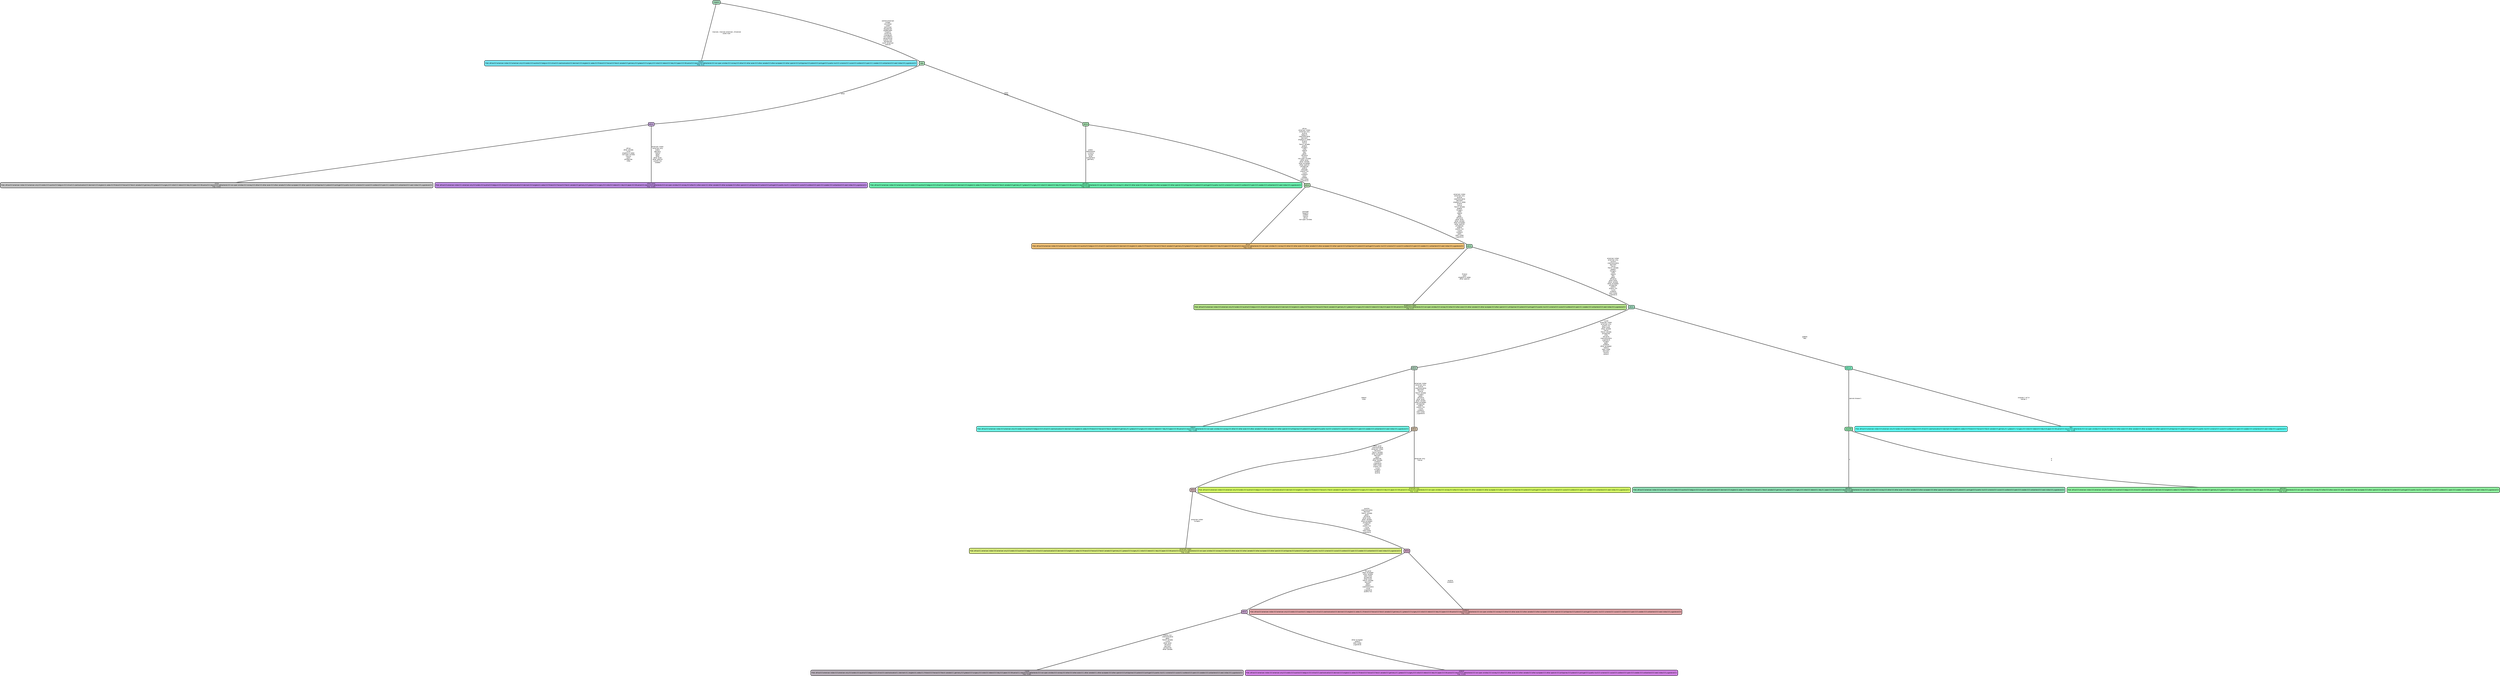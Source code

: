 graph Tree {
node [shape=box, style="filled, rounded",color="black",penwidth="3",fontcolor="black",                 fontname=helvetica] ;
graph [ranksep="0 equally", splines=straight,                 bgcolor=transparent, dpi=200] ;
edge [fontname=helvetica, color=black] ;
0 [label="mexico
Prob: africa:0.0 american indian:0.0 american only:0.0 arabic:0.0 austria:0.0 belgium:0.0 china:0.0 czechoslovakia:0.0 denmark:0.0 england & wales:0.0 finland:0.0 france:0.0 french canada:0.0 germany:0.0 greece:0.0 hungary:0.0 india:0.0 ireland:0.0 italy:0.0 japan:0.0 lithuania:0.0 mexico:0.8 netherlands:0.0 non-span windies:0.0 norway:0.0 other:0.0 other asian:0.0 other canada:0.0 other european:0.0 other spanish:0.0 philippines:0.0 poland:0.0 portugal:0.0 puerto rico:0.0 rumania:0.0 russia:0.0 scotland:0.0 spain:0.1 sweden:0.0 switzerland:0.0 west indies:0.0 yugoslavia:0.0
Frac: 0.11", fillcolor="#70deeb"] ;
1 [label="hispanic", fillcolor="#99d1af"] ;
2 [label="china
Prob: africa:0.0 american indian:0.0 american only:0.0 arabic:0.0 austria:0.0 belgium:0.0 china:0.3 czechoslovakia:0.0 denmark:0.0 england & wales:0.0 finland:0.0 france:0.0 french canada:0.0 germany:0.0 greece:0.0 hungary:0.0 india:0.3 ireland:0.0 italy:0.0 japan:0.0 lithuania:0.0 mexico:0.0 netherlands:0.0 non-span windies:0.0 norway:0.0 other:0.0 other asian:0.0 other canada:0.0 other european:0.0 other spanish:0.0 philippines:0.2 poland:0.0 portugal:0.0 puerto rico:0.0 rumania:0.0 russia:0.0 scotland:0.0 spain:0.1 sweden:0.0 switzerland:0.0 west indies:0.0 yugoslavia:0.0
Frac: 0.032", fillcolor="#c1c1c1"] ;
3 [label="ethnic", fillcolor="#ba9ed0"] ;
4 [label="other asian
Prob: africa:0.0 american indian:0.1 american only:0.0 arabic:0.0 austria:0.0 belgium:0.0 china:0.0 czechoslovakia:0.0 denmark:0.0 england & wales:0.0 finland:0.0 france:0.0 french canada:0.0 germany:0.0 greece:0.0 hungary:0.0 india:0.0 ireland:0.1 italy:0.0 japan:0.0 lithuania:0.0 mexico:0.0 netherlands:0.0 non-span windies:0.0 norway:0.0 other:0.1 other asian:0.2 other canada:0.0 other european:0.0 other spanish:0.2 philippines:0.0 poland:0.0 portugal:0.0 puerto rico:0.1 rumania:0.0 russia:0.0 scotland:0.0 spain:0.0 sweden:0.0 switzerland:0.0 west indies:0.0 yugoslavia:0.0
Frac: 0.043", fillcolor="#b685db"] ;
5 [label="race", fillcolor="#9ed0a8"] ;
6 [label="germany
Prob: africa:0.0 american indian:0.0 american only:0.0 arabic:0.0 austria:0.0 belgium:0.0 china:0.0 czechoslovakia:0.0 denmark:0.0 england & wales:0.0 finland:0.0 france:0.0 french canada:0.0 germany:0.7 greece:0.0 hungary:0.0 india:0.0 ireland:0.0 italy:0.0 japan:0.0 lithuania:0.0 mexico:0.0 netherlands:0.0 non-span windies:0.0 norway:0.1 other:0.0 other asian:0.0 other canada:0.0 other european:0.0 other spanish:0.0 philippines:0.0 poland:0.0 portugal:0.0 puerto rico:0.0 rumania:0.0 russia:0.0 scotland:0.0 spain:0.0 sweden:0.0 switzerland:0.0 west indies:0.0 yugoslavia:0.0
Frac: 0.149", fillcolor="#64e7a7"] ;
7 [label="ethnic", fillcolor="#9bd4a4"] ;
8 [label="africa
Prob: africa:0.8 american indian:0.0 american only:0.0 arabic:0.0 austria:0.0 belgium:0.0 china:0.0 czechoslovakia:0.0 denmark:0.0 england & wales:0.0 finland:0.0 france:0.0 french canada:0.0 germany:0.0 greece:0.0 hungary:0.0 india:0.0 ireland:0.0 italy:0.0 japan:0.0 lithuania:0.0 mexico:0.0 netherlands:0.0 non-span windies:0.1 norway:0.0 other:0.0 other asian:0.0 other canada:0.0 other european:0.0 other spanish:0.0 philippines:0.0 poland:0.0 portugal:0.0 puerto rico:0.0 rumania:0.0 russia:0.0 scotland:0.0 spain:0.0 sweden:0.1 switzerland:0.0 west indies:0.0 yugoslavia:0.0
Frac: 0.101", fillcolor="#e6b870"] ;
9 [label="ethnic", fillcolor="#a8d0a3"] ;
10 [label="england & wales
Prob: africa:0.0 american indian:0.0 american only:0.0 arabic:0.0 austria:0.0 belgium:0.0 china:0.0 czechoslovakia:0.0 denmark:0.0 england & wales:0.6 finland:0.0 france:0.0 french canada:0.0 germany:0.1 greece:0.0 hungary:0.0 india:0.0 ireland:0.0 italy:0.0 japan:0.0 lithuania:0.0 mexico:0.0 netherlands:0.0 non-span windies:0.0 norway:0.0 other:0.0 other asian:0.0 other canada:0.0 other european:0.0 other spanish:0.1 philippines:0.0 poland:0.0 portugal:0.0 puerto rico:0.0 rumania:0.0 russia:0.0 scotland:0.0 spain:0.1 sweden:0.0 switzerland:0.0 west indies:0.0 yugoslavia:0.0
Frac: 0.11", fillcolor="#abd781"] ;
11 [label="ethnic", fillcolor="#9dd4ac"] ;
12 [label="ireland
Prob: africa:0.0 american indian:0.0 american only:0.0 arabic:0.0 austria:0.0 belgium:0.0 china:0.0 czechoslovakia:0.0 denmark:0.0 england & wales:0.0 finland:0.0 france:0.0 french canada:0.0 germany:0.1 greece:0.0 hungary:0.0 india:0.0 ireland:0.7 italy:0.0 japan:0.0 lithuania:0.0 mexico:0.0 netherlands:0.0 non-span windies:0.0 norway:0.0 other:0.0 other asian:0.0 other canada:0.0 other european:0.0 other spanish:0.0 philippines:0.0 poland:0.0 portugal:0.0 puerto rico:0.0 rumania:0.0 russia:0.0 scotland:0.0 spain:0.0 sweden:0.0 switzerland:0.0 west indies:0.0 yugoslavia:0.0
Frac: 0.098", fillcolor="#68f1df"] ;
13 [label="ethnic", fillcolor="#a9cbb5"] ;
14 [label="american indian
Prob: africa:0.1 american indian:0.6 american only:0.0 arabic:0.0 austria:0.0 belgium:0.0 china:0.0 czechoslovakia:0.0 denmark:0.0 england & wales:0.0 finland:0.0 france:0.0 french canada:0.0 germany:0.1 greece:0.0 hungary:0.1 india:0.0 ireland:0.1 italy:0.0 japan:0.0 lithuania:0.0 mexico:0.0 netherlands:0.0 non-span windies:0.0 norway:0.0 other:0.0 other asian:0.0 other canada:0.0 other european:0.0 other spanish:0.0 philippines:0.0 poland:0.0 portugal:0.0 puerto rico:0.0 rumania:0.0 russia:0.0 scotland:0.0 spain:0.0 sweden:0.0 switzerland:0.0 west indies:0.0 yugoslavia:0.0
Frac: 0.036", fillcolor="#d0e47a"] ;
15 [label="ethnic", fillcolor="#c8acae"] ;
16 [label="russia
Prob: africa:0.0 american indian:0.0 american only:0.0 arabic:0.0 austria:0.0 belgium:0.0 china:0.0 czechoslovakia:0.1 denmark:0.1 england & wales:0.1 finland:0.0 france:0.0 french canada:0.1 germany:0.0 greece:0.0 hungary:0.0 india:0.0 ireland:0.0 italy:0.0 japan:0.0 lithuania:0.1 mexico:0.0 netherlands:0.0 non-span windies:0.0 norway:0.0 other:0.0 other asian:0.1 other canada:0.1 other european:0.0 other spanish:0.0 philippines:0.0 poland:0.0 portugal:0.0 puerto rico:0.1 rumania:0.0 russia:0.2 scotland:0.0 spain:0.0 sweden:0.0 switzerland:0.0 west indies:0.0 yugoslavia:0.0
Frac: 0.062", fillcolor="#b5acb6"] ;
17 [label="ethnic", fillcolor="#be9bc5"] ;
18 [label="poland
Prob: africa:0.0 american indian:0.0 american only:0.0 arabic:0.0 austria:0.0 belgium:0.0 china:0.0 czechoslovakia:0.0 denmark:0.0 england & wales:0.0 finland:0.0 france:0.0 french canada:0.0 germany:0.1 greece:0.0 hungary:0.0 india:0.0 ireland:0.0 italy:0.0 japan:0.0 lithuania:0.0 mexico:0.0 netherlands:0.0 non-span windies:0.0 norway:0.0 other:0.0 other asian:0.0 other canada:0.0 other european:0.3 other spanish:0.0 philippines:0.0 poland:0.4 portugal:0.0 puerto rico:0.0 rumania:0.0 russia:0.0 scotland:0.0 spain:0.0 sweden:0.0 switzerland:0.0 west indies:0.0 yugoslavia:0.1
Frac: 0.034", fillcolor="#cd7de0"] ;
19 [label="ethnic", fillcolor="#c69dbc"] ;
20 [label="scotland
Prob: africa:0.0 american indian:0.0 american only:0.0 arabic:0.0 austria:0.1 belgium:0.0 china:0.0 czechoslovakia:0.0 denmark:0.0 england & wales:0.1 finland:0.0 france:0.0 french canada:0.0 germany:0.1 greece:0.0 hungary:0.0 india:0.0 ireland:0.0 italy:0.0 japan:0.0 lithuania:0.0 mexico:0.0 netherlands:0.0 non-span windies:0.0 norway:0.0 other:0.0 other asian:0.0 other canada:0.0 other european:0.0 other spanish:0.0 philippines:0.0 poland:0.0 portugal:0.0 puerto rico:0.0 rumania:0.0 russia:0.0 scotland:0.5 spain:0.0 sweden:0.0 switzerland:0.0 west indies:0.0 yugoslavia:0.0
Frac: 0.037", fillcolor="#dba0a3"] ;
21 [label="ethnic", fillcolor="#c9b8a1"] ;
22 [label="american only
Prob: africa:0.0 american indian:0.0 american only:0.6 arabic:0.0 austria:0.0 belgium:0.0 china:0.0 czechoslovakia:0.0 denmark:0.0 england & wales:0.0 finland:0.0 france:0.2 french canada:0.0 germany:0.0 greece:0.0 hungary:0.0 india:0.0 ireland:0.0 italy:0.0 japan:0.0 lithuania:0.0 mexico:0.0 netherlands:0.0 non-span windies:0.0 norway:0.0 other:0.0 other asian:0.0 other canada:0.0 other european:0.0 other spanish:0.0 philippines:0.0 poland:0.0 portugal:0.0 puerto rico:0.0 rumania:0.0 russia:0.0 scotland:0.0 spain:0.0 sweden:0.0 switzerland:0.0 west indies:0.0 yugoslavia:0.0
Frac: 0.034", fillcolor="#cdf660"] ;
23 [label="ethnic", fillcolor="#99d4b7"] ;
24 [label="germany
Prob: africa:0.0 american indian:0.0 american only:0.0 arabic:0.0 austria:0.0 belgium:0.0 china:0.0 czechoslovakia:0.0 denmark:0.0 england & wales:0.1 finland:0.0 france:0.1 french canada:0.0 germany:0.3 greece:0.0 hungary:0.0 india:0.0 ireland:0.1 italy:0.1 japan:0.0 lithuania:0.0 mexico:0.0 netherlands:0.0 non-span windies:0.0 norway:0.0 other:0.0 other asian:0.0 other canada:0.0 other european:0.0 other spanish:0.0 philippines:0.0 poland:0.1 portugal:0.0 puerto rico:0.0 rumania:0.0 russia:0.0 scotland:0.0 spain:0.0 sweden:0.0 switzerland:0.0 west indies:0.0 yugoslavia:0.0
Frac: 0.059", fillcolor="#88d5ac"] ;
25 [label="physhlth", fillcolor="#88dda3"] ;
26 [label="germany
Prob: africa:0.0 american indian:0.0 american only:0.0 arabic:0.0 austria:0.0 belgium:0.0 china:0.0 czechoslovakia:0.0 denmark:0.0 england & wales:0.2 finland:0.0 france:0.1 french canada:0.0 germany:0.4 greece:0.0 hungary:0.0 india:0.0 ireland:0.1 italy:0.0 japan:0.0 lithuania:0.0 mexico:0.0 netherlands:0.0 non-span windies:0.0 norway:0.0 other:0.0 other asian:0.0 other canada:0.0 other european:0.0 other spanish:0.0 philippines:0.0 poland:0.0 portugal:0.0 puerto rico:0.0 rumania:0.0 russia:0.0 scotland:0.1 spain:0.0 sweden:0.0 switzerland:0.0 west indies:0.0 yugoslavia:0.0
Frac: 0.047", fillcolor="#88e798"] ;
27 [label="ethnum", fillcolor="#79e6ba"] ;
28 [label="italy
Prob: africa:0.0 american indian:0.0 american only:0.0 arabic:0.0 austria:0.0 belgium:0.0 china:0.0 czechoslovakia:0.0 denmark:0.0 england & wales:0.0 finland:0.0 france:0.0 french canada:0.0 germany:0.1 greece:0.1 hungary:0.0 india:0.0 ireland:0.0 italy:0.8 japan:0.0 lithuania:0.0 mexico:0.0 netherlands:0.0 non-span windies:0.0 norway:0.0 other:0.0 other asian:0.0 other canada:0.0 other european:0.0 other spanish:0.0 philippines:0.0 poland:0.0 portugal:0.0 puerto rico:0.0 rumania:0.0 russia:0.0 scotland:0.0 spain:0.0 sweden:0.0 switzerland:0.0 west indies:0.0 yugoslavia:0.0
Frac: 0.048", fillcolor="#59faec"] ;
1 -- 0 [label=" mexican, mexican american, chicano/a\n costa rican",penwidth=3] ;
1 -- 5 [label=" central american\n chilean\n columbian\n cuban\n dominican\n equadorian\n guatemalan\n hispanic\n honduran\n nicaraguan\n not hispanic\n panamanian\n puerto rican\n salvadorian\n south american\n spanish",penwidth=3] ;
3 -- 2 [label=" africa\n other canada\n china\n england & wales\n non-span windies\n mexico\n spain\n philippines\n india",penwidth=3] ;
3 -- 4 [label=" american indian\n american only\n arabic\n germany\n ireland\n japan\n other\n other asian\n other spanish\n puerto rico\n sweden",penwidth=3] ;
5 -- 3 [label=" other",penwidth=3] ;
5 -- 7 [label=" black\n white",penwidth=3] ;
7 -- 6 [label=" arabic\n netherlands\n rumania\n norway\n other\n switzerland\n germany",penwidth=3] ;
7 -- 9 [label=" africa\n american indian\n american only\n austria\n belgium\n czechoslovakia\n denmark\n england & wales\n finland\n france\n french canada\n greece\n hungary\n india\n ireland\n italy\n japan\n lithuania\n mexico\n non-span windies\n other asian\n other canada\n other european\n other spanish\n philippines\n poland\n portugal\n puerto rico\n russia\n scotland\n spain\n sweden\n west indies\n yugoslavia",penwidth=3] ;
9 -- 8 [label=" portugal\n belgium\n sweden\n mexico\n africa\n non-span windies",penwidth=3] ;
9 -- 11 [label=" american indian\n american only\n austria\n czechoslovakia\n denmark\n england & wales\n finland\n france\n french canada\n greece\n hungary\n india\n ireland\n italy\n japan\n lithuania\n other asian\n other canada\n other european\n other spanish\n philippines\n poland\n puerto rico\n russia\n scotland\n spain\n west indies\n yugoslavia",penwidth=3] ;
11 -- 10 [label=" finland\n spain\n england & wales\n other spanish",penwidth=3] ;
11 -- 23 [label=" american indian\n american only\n austria\n czechoslovakia\n denmark\n france\n french canada\n greece\n hungary\n india\n ireland\n italy\n japan\n lithuania\n other asian\n other canada\n other european\n philippines\n poland\n puerto rico\n russia\n scotland\n west indies\n yugoslavia",penwidth=3] ;
13 -- 12 [label=" ireland\n india",penwidth=3] ;
13 -- 21 [label=" american indian\n american only\n austria\n czechoslovakia\n denmark\n france\n french canada\n hungary\n japan\n lithuania\n other asian\n other canada\n other european\n philippines\n poland\n puerto rico\n russia\n scotland\n west indies\n yugoslavia",penwidth=3] ;
15 -- 14 [label=" american indian\n hungary",penwidth=3] ;
15 -- 19 [label=" austria\n czechoslovakia\n denmark\n french canada\n japan\n lithuania\n other asian\n other canada\n other european\n philippines\n poland\n puerto rico\n russia\n scotland\n west indies\n yugoslavia",penwidth=3] ;
17 -- 16 [label=" puerto rico\n czechoslovakia\n japan\n french canada\n russia\n other asian\n lithuania\n denmark\n philippines\n other canada",penwidth=3] ;
17 -- 18 [label=" other european\n poland\n west indies\n yugoslavia",penwidth=3] ;
19 -- 17 [label=" lithuania\n other european\n other canada\n west indies\n philippines\n other asian\n french canada\n denmark\n japan\n poland\n czechoslovakia\n russia\n yugoslavia\n puerto rico",penwidth=3] ;
19 -- 20 [label=" austria\n scotland",penwidth=3] ;
21 -- 15 [label=" other asian\n czechoslovakia\n american indian\n lithuania\n french canada\n other european\n denmark\n japan\n philippines\n other canada\n scotland\n yugoslavia\n west indies\n puerto rico\n russia\n hungary\n poland\n austria",penwidth=3] ;
21 -- 22 [label=" american only\n france",penwidth=3] ;
23 -- 13 [label=" russia\n american indian\n american only\n puerto rico\n other asian\n other canada\n france\n french canada\n philippines\n india\n lithuania\n czechoslovakia\n yugoslavia\n hungary\n japan\n scotland\n other european\n ireland\n west indies\n denmark\n austria\n poland",penwidth=3] ;
23 -- 27 [label=" greece\n italy",penwidth=3] ;
25 -- 24 [label=" c",penwidth=3] ;
25 -- 26 [label=" d\n e",penwidth=3] ;
27 -- 25 [label=" cannot choose 1",penwidth=3] ;
27 -- 28 [label=" chooses 1 of 2+\n names 1",penwidth=3] ;
{rank = same;}}